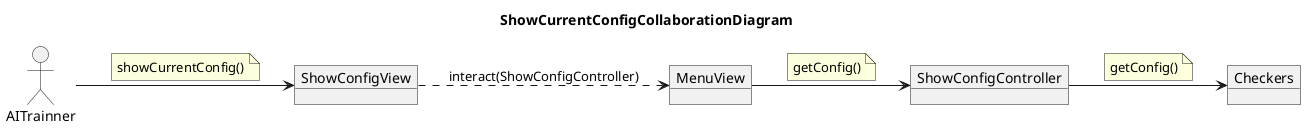@startuml ShowCurrentConfigCollaborationDiagram
title ShowCurrentConfigCollaborationDiagram
left to right direction

allow_mixing
actor AITrainner
object MenuView
object ShowConfigView
AITrainner --> ShowConfigView
note on link
showCurrentConfig()
end note

ShowConfigView ..> MenuView  : interact(ShowConfigController)

object ShowConfigController
MenuView --> ShowConfigController
note on link
getConfig()
end note

object Checkers
ShowConfigController --> Checkers
note on link
getConfig()
end note
@enduml
